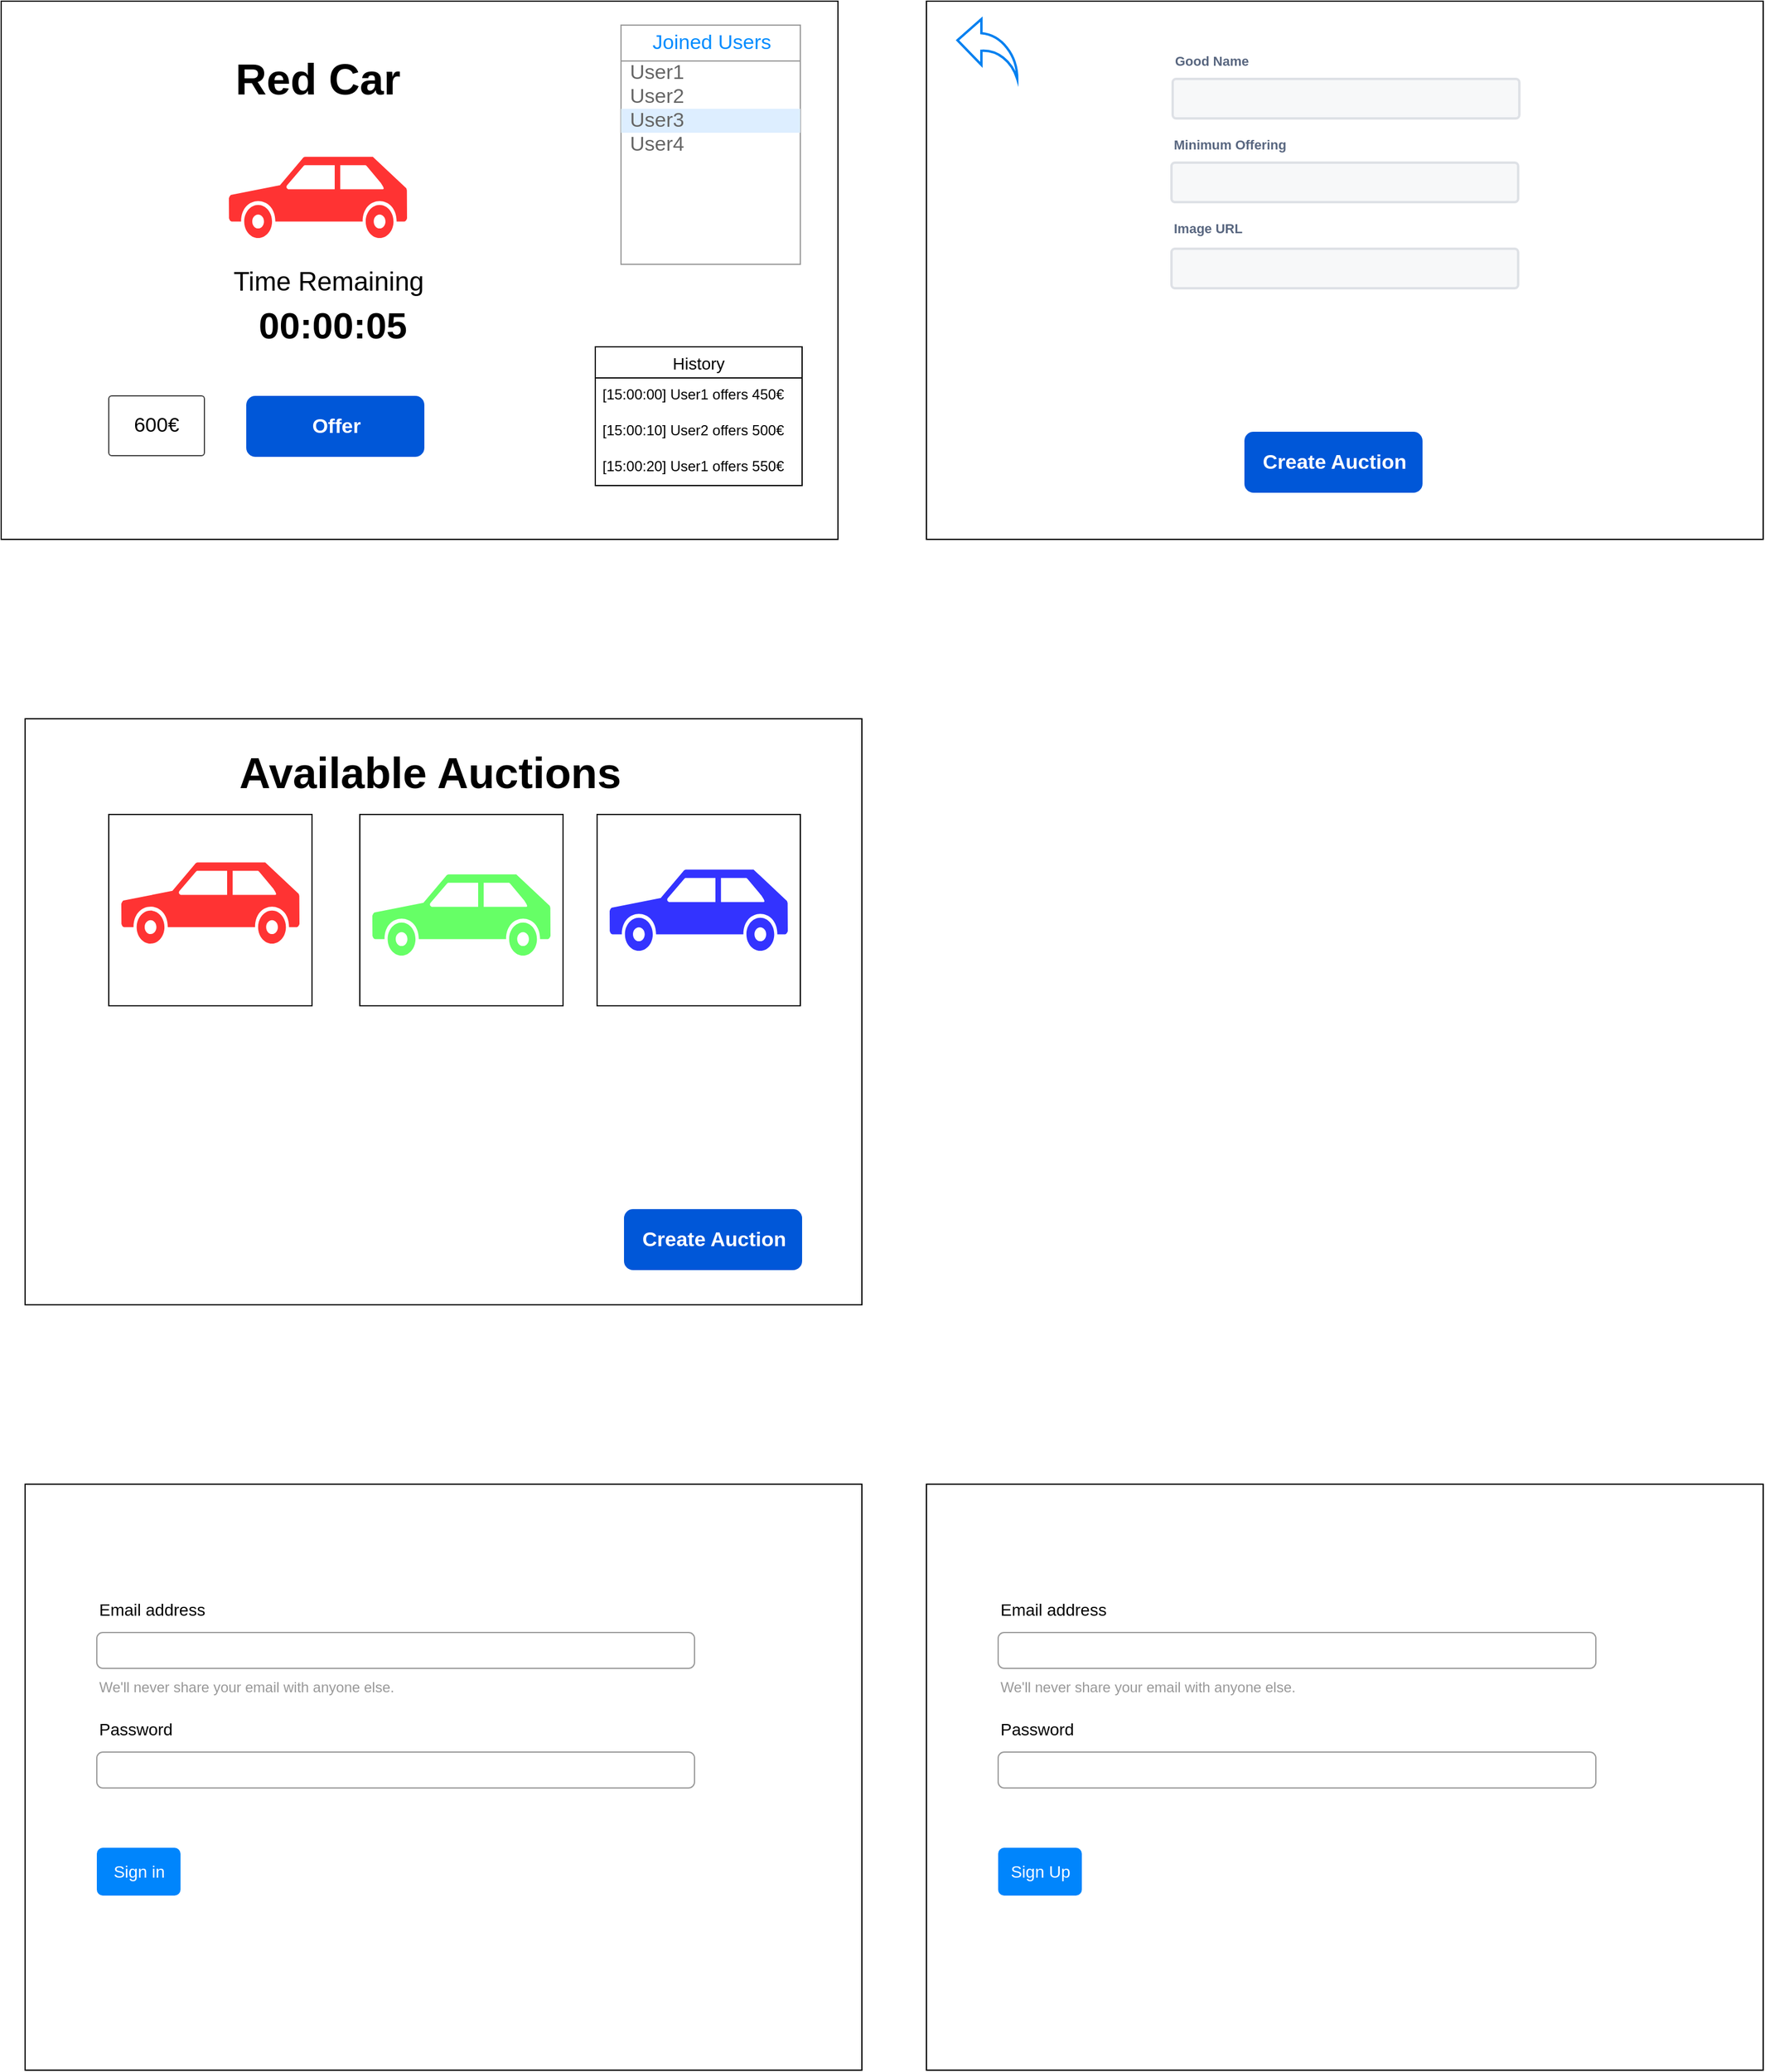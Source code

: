 <mxfile version="16.2.7" type="device"><diagram id="AAyC3lrXOzV0uvskXM_k" name="Page-1"><mxGraphModel dx="1178" dy="744" grid="1" gridSize="10" guides="1" tooltips="1" connect="1" arrows="1" fold="1" page="1" pageScale="1" pageWidth="827" pageHeight="1169" math="0" shadow="0"><root><mxCell id="0"/><mxCell id="1" parent="0"/><mxCell id="7mlAIiychvpbXb9Y0mKv-1" value="" style="rounded=0;whiteSpace=wrap;html=1;" parent="1" vertex="1"><mxGeometry x="180" y="180" width="700" height="450" as="geometry"/></mxCell><mxCell id="7mlAIiychvpbXb9Y0mKv-38" value="" style="strokeWidth=1;shadow=0;dashed=0;align=center;html=1;shape=mxgraph.mockup.forms.rrect;rSize=0;strokeColor=#999999;fillColor=#ffffff;" parent="1" vertex="1"><mxGeometry x="698.5" y="200" width="150" height="200" as="geometry"/></mxCell><mxCell id="7mlAIiychvpbXb9Y0mKv-39" value="Joined Users" style="strokeWidth=1;shadow=0;dashed=0;align=center;html=1;shape=mxgraph.mockup.forms.rrect;rSize=0;strokeColor=#999999;fontColor=#008cff;fontSize=17;fillColor=#ffffff;resizeWidth=1;" parent="7mlAIiychvpbXb9Y0mKv-38" vertex="1"><mxGeometry width="150" height="30" relative="1" as="geometry"/></mxCell><mxCell id="7mlAIiychvpbXb9Y0mKv-40" value="User1" style="strokeWidth=1;shadow=0;dashed=0;align=center;html=1;shape=mxgraph.mockup.forms.anchor;fontSize=17;fontColor=#666666;align=left;spacingLeft=5;resizeWidth=1;" parent="7mlAIiychvpbXb9Y0mKv-38" vertex="1"><mxGeometry width="150" height="20" relative="1" as="geometry"><mxPoint y="30" as="offset"/></mxGeometry></mxCell><mxCell id="7mlAIiychvpbXb9Y0mKv-41" value="User2" style="strokeWidth=1;shadow=0;dashed=0;align=center;html=1;shape=mxgraph.mockup.forms.anchor;fontSize=17;fontColor=#666666;align=left;spacingLeft=5;resizeWidth=1;" parent="7mlAIiychvpbXb9Y0mKv-38" vertex="1"><mxGeometry width="150" height="20" relative="1" as="geometry"><mxPoint y="50" as="offset"/></mxGeometry></mxCell><mxCell id="7mlAIiychvpbXb9Y0mKv-42" value="User3" style="strokeWidth=1;shadow=0;dashed=0;align=center;html=1;shape=mxgraph.mockup.forms.rrect;rSize=0;fontSize=17;fontColor=#666666;align=left;spacingLeft=5;fillColor=#ddeeff;strokeColor=none;resizeWidth=1;" parent="7mlAIiychvpbXb9Y0mKv-38" vertex="1"><mxGeometry width="150" height="20" relative="1" as="geometry"><mxPoint y="70" as="offset"/></mxGeometry></mxCell><mxCell id="7mlAIiychvpbXb9Y0mKv-43" value="User4" style="strokeWidth=1;shadow=0;dashed=0;align=center;html=1;shape=mxgraph.mockup.forms.anchor;fontSize=17;fontColor=#666666;align=left;spacingLeft=5;resizeWidth=1;" parent="7mlAIiychvpbXb9Y0mKv-38" vertex="1"><mxGeometry width="150" height="20" relative="1" as="geometry"><mxPoint y="90" as="offset"/></mxGeometry></mxCell><mxCell id="7mlAIiychvpbXb9Y0mKv-46" value="History" style="swimlane;fontStyle=0;childLayout=stackLayout;horizontal=1;startSize=26;horizontalStack=0;resizeParent=1;resizeParentMax=0;resizeLast=0;collapsible=1;marginBottom=0;align=center;fontSize=14;" parent="1" vertex="1"><mxGeometry x="677" y="469" width="173" height="116" as="geometry"/></mxCell><mxCell id="7mlAIiychvpbXb9Y0mKv-47" value="[15:00:00] User1 offers 450€" style="text;strokeColor=none;fillColor=none;spacingLeft=4;spacingRight=4;overflow=hidden;rotatable=0;points=[[0,0.5],[1,0.5]];portConstraint=eastwest;fontSize=12;" parent="7mlAIiychvpbXb9Y0mKv-46" vertex="1"><mxGeometry y="26" width="173" height="30" as="geometry"/></mxCell><mxCell id="7mlAIiychvpbXb9Y0mKv-48" value="[15:00:10] User2 offers 500€" style="text;strokeColor=none;fillColor=none;spacingLeft=4;spacingRight=4;overflow=hidden;rotatable=0;points=[[0,0.5],[1,0.5]];portConstraint=eastwest;fontSize=12;" parent="7mlAIiychvpbXb9Y0mKv-46" vertex="1"><mxGeometry y="56" width="173" height="30" as="geometry"/></mxCell><mxCell id="7mlAIiychvpbXb9Y0mKv-49" value="[15:00:20] User1 offers 550€" style="text;strokeColor=none;fillColor=none;spacingLeft=4;spacingRight=4;overflow=hidden;rotatable=0;points=[[0,0.5],[1,0.5]];portConstraint=eastwest;fontSize=12;" parent="7mlAIiychvpbXb9Y0mKv-46" vertex="1"><mxGeometry y="86" width="173" height="30" as="geometry"/></mxCell><mxCell id="7mlAIiychvpbXb9Y0mKv-50" value="" style="shape=mxgraph.signs.transportation.car_3;html=1;pointerEvents=1;fillColor=#FF3333;strokeColor=none;verticalLabelPosition=bottom;verticalAlign=top;align=center;" parent="1" vertex="1"><mxGeometry x="370.5" y="310" width="149" height="68" as="geometry"/></mxCell><mxCell id="7mlAIiychvpbXb9Y0mKv-51" value="&lt;b&gt;&lt;font style=&quot;font-size: 36px&quot;&gt;Red Car&lt;/font&gt;&lt;/b&gt;" style="text;html=1;strokeColor=none;fillColor=none;align=center;verticalAlign=middle;whiteSpace=wrap;rounded=0;" parent="1" vertex="1"><mxGeometry x="360" y="210" width="170" height="70" as="geometry"/></mxCell><mxCell id="7mlAIiychvpbXb9Y0mKv-52" value="Time Remaining" style="text;html=1;strokeColor=none;fillColor=none;align=center;verticalAlign=middle;whiteSpace=wrap;rounded=0;fontSize=22;" parent="1" vertex="1"><mxGeometry x="370.5" y="400" width="166" height="30" as="geometry"/></mxCell><mxCell id="7mlAIiychvpbXb9Y0mKv-53" value="&lt;b&gt;&lt;font style=&quot;font-size: 31px&quot;&gt;00:00:05&lt;/font&gt;&lt;/b&gt;" style="text;html=1;strokeColor=none;fillColor=none;align=center;verticalAlign=middle;whiteSpace=wrap;rounded=0;fontSize=22;" parent="1" vertex="1"><mxGeometry x="385" y="420" width="145" height="61" as="geometry"/></mxCell><mxCell id="7mlAIiychvpbXb9Y0mKv-55" value="&lt;b&gt;&lt;font style=&quot;font-size: 17px&quot;&gt;Offer&lt;/font&gt;&lt;/b&gt;" style="rounded=1;fillColor=#0057D8;align=center;strokeColor=none;html=1;fontColor=#ffffff;fontSize=12;sketch=0;" parent="1" vertex="1"><mxGeometry x="385" y="510" width="149" height="51" as="geometry"/></mxCell><mxCell id="7mlAIiychvpbXb9Y0mKv-57" value="&lt;font style=&quot;font-size: 17px&quot;&gt;600€&lt;/font&gt;" style="strokeWidth=1;html=1;shadow=0;dashed=0;shape=mxgraph.ios.iTextInput;strokeColor=#444444;buttonText=;fontSize=8;whiteSpace=wrap;align=center;fillColor=none;" parent="1" vertex="1"><mxGeometry x="270" y="510" width="80" height="50" as="geometry"/></mxCell><mxCell id="7mlAIiychvpbXb9Y0mKv-58" value="" style="rounded=0;whiteSpace=wrap;html=1;" parent="1" vertex="1"><mxGeometry x="200" y="780" width="700" height="490" as="geometry"/></mxCell><mxCell id="7mlAIiychvpbXb9Y0mKv-83" value="" style="shape=mxgraph.signs.transportation.car_3;html=1;pointerEvents=1;fillColor=#FF3333;strokeColor=none;verticalLabelPosition=bottom;verticalAlign=top;align=center;" parent="1" vertex="1"><mxGeometry x="280.5" y="900" width="149" height="68" as="geometry"/></mxCell><mxCell id="7mlAIiychvpbXb9Y0mKv-85" value="" style="rounded=0;whiteSpace=wrap;html=1;fontSize=17;fillColor=none;" parent="1" vertex="1"><mxGeometry x="480" y="860" width="170" height="160" as="geometry"/></mxCell><mxCell id="7mlAIiychvpbXb9Y0mKv-88" value="" style="shape=mxgraph.signs.transportation.car_3;html=1;pointerEvents=1;fillColor=#66FF66;strokeColor=none;verticalLabelPosition=bottom;verticalAlign=top;align=center;" parent="1" vertex="1"><mxGeometry x="490.5" y="910" width="149" height="68" as="geometry"/></mxCell><mxCell id="7mlAIiychvpbXb9Y0mKv-89" value="&lt;b&gt;&lt;font style=&quot;font-size: 17px&quot;&gt;Create Auction&lt;/font&gt;&lt;/b&gt;" style="rounded=1;fillColor=#0057D8;align=center;strokeColor=none;html=1;fontColor=#ffffff;fontSize=12;sketch=0;" parent="1" vertex="1"><mxGeometry x="701" y="1190" width="149" height="51" as="geometry"/></mxCell><mxCell id="7mlAIiychvpbXb9Y0mKv-90" value="&lt;b&gt;&lt;font style=&quot;font-size: 36px&quot;&gt;Available Auctions&lt;/font&gt;&lt;/b&gt;" style="text;html=1;strokeColor=none;fillColor=none;align=center;verticalAlign=middle;whiteSpace=wrap;rounded=0;" parent="1" vertex="1"><mxGeometry x="377" y="790" width="324" height="70" as="geometry"/></mxCell><mxCell id="7mlAIiychvpbXb9Y0mKv-91" value="" style="rounded=0;whiteSpace=wrap;html=1;fontSize=17;fillColor=none;" parent="1" vertex="1"><mxGeometry x="678.5" y="860" width="170" height="160" as="geometry"/></mxCell><mxCell id="7mlAIiychvpbXb9Y0mKv-92" value="" style="shape=mxgraph.signs.transportation.car_3;html=1;pointerEvents=1;fillColor=#3333FF;strokeColor=none;verticalLabelPosition=bottom;verticalAlign=top;align=center;" parent="1" vertex="1"><mxGeometry x="689" y="906" width="149" height="68" as="geometry"/></mxCell><mxCell id="7mlAIiychvpbXb9Y0mKv-93" value="" style="rounded=0;whiteSpace=wrap;html=1;fontSize=17;fillColor=none;" parent="1" vertex="1"><mxGeometry x="270" y="860" width="170" height="160" as="geometry"/></mxCell><mxCell id="7mlAIiychvpbXb9Y0mKv-94" value="" style="rounded=0;whiteSpace=wrap;html=1;" parent="1" vertex="1"><mxGeometry x="954" y="180" width="700" height="450" as="geometry"/></mxCell><mxCell id="7mlAIiychvpbXb9Y0mKv-95" value="" style="html=1;verticalLabelPosition=bottom;align=center;labelBackgroundColor=#ffffff;verticalAlign=top;strokeWidth=2;strokeColor=#0080F0;shadow=0;dashed=0;shape=mxgraph.ios7.icons.back;fontSize=36;fillColor=none;" parent="1" vertex="1"><mxGeometry x="980" y="195" width="50" height="50" as="geometry"/></mxCell><mxCell id="7mlAIiychvpbXb9Y0mKv-100" value="Minimum Offering" style="fillColor=none;strokeColor=none;html=1;fontSize=11;fontStyle=0;align=left;fontColor=#596780;fontStyle=1;fontSize=11" parent="1" vertex="1"><mxGeometry x="1159" y="290" width="240" height="20" as="geometry"/></mxCell><mxCell id="7mlAIiychvpbXb9Y0mKv-101" value="" style="rounded=1;arcSize=9;fillColor=#F7F8F9;align=left;spacingLeft=5;strokeColor=#DEE1E6;html=1;strokeWidth=2;fontColor=#596780;fontSize=12" parent="1" vertex="1"><mxGeometry x="1159" y="315" width="290" height="33" as="geometry"/></mxCell><mxCell id="7mlAIiychvpbXb9Y0mKv-102" value="Good Name" style="fillColor=none;strokeColor=none;html=1;fontSize=11;fontStyle=0;align=left;fontColor=#596780;fontStyle=1;fontSize=11" parent="1" vertex="1"><mxGeometry x="1160" y="220" width="240" height="20" as="geometry"/></mxCell><mxCell id="7mlAIiychvpbXb9Y0mKv-103" value="" style="rounded=1;arcSize=9;fillColor=#F7F8F9;align=left;spacingLeft=5;strokeColor=#DEE1E6;html=1;strokeWidth=2;fontColor=#596780;fontSize=12" parent="1" vertex="1"><mxGeometry x="1160" y="245" width="290" height="33" as="geometry"/></mxCell><mxCell id="7mlAIiychvpbXb9Y0mKv-104" value="Image URL" style="fillColor=none;strokeColor=none;html=1;fontSize=11;fontStyle=0;align=left;fontColor=#596780;fontStyle=1;fontSize=11" parent="1" vertex="1"><mxGeometry x="1159" y="360" width="240" height="20" as="geometry"/></mxCell><mxCell id="7mlAIiychvpbXb9Y0mKv-105" value="" style="rounded=1;arcSize=9;fillColor=#F7F8F9;align=left;spacingLeft=5;strokeColor=#DEE1E6;html=1;strokeWidth=2;fontColor=#596780;fontSize=12" parent="1" vertex="1"><mxGeometry x="1159" y="387" width="290" height="33" as="geometry"/></mxCell><mxCell id="7mlAIiychvpbXb9Y0mKv-106" value="&lt;b&gt;&lt;font style=&quot;font-size: 17px&quot;&gt;Create Auction&lt;/font&gt;&lt;/b&gt;" style="rounded=1;fillColor=#0057D8;align=center;strokeColor=none;html=1;fontColor=#ffffff;fontSize=12;sketch=0;" parent="1" vertex="1"><mxGeometry x="1220" y="540" width="149" height="51" as="geometry"/></mxCell><mxCell id="7mlAIiychvpbXb9Y0mKv-107" value="" style="rounded=0;whiteSpace=wrap;html=1;" parent="1" vertex="1"><mxGeometry x="200" y="1420" width="700" height="490" as="geometry"/></mxCell><mxCell id="7mlAIiychvpbXb9Y0mKv-108" value="Email address" style="fillColor=none;strokeColor=none;align=left;fontSize=14;" parent="1" vertex="1"><mxGeometry width="260" height="40" relative="1" as="geometry"><mxPoint x="260" y="1504" as="offset"/></mxGeometry></mxCell><mxCell id="7mlAIiychvpbXb9Y0mKv-109" value="" style="html=1;shadow=0;dashed=0;shape=mxgraph.bootstrap.rrect;rSize=5;fillColor=none;strokeColor=#999999;align=left;spacing=15;fontSize=14;fontColor=#6C767D;" parent="1" vertex="1"><mxGeometry width="500" height="30" relative="1" as="geometry"><mxPoint x="260" y="1544" as="offset"/></mxGeometry></mxCell><mxCell id="7mlAIiychvpbXb9Y0mKv-110" value="We'll never share your email with anyone else." style="fillColor=none;strokeColor=none;align=left;spacing=2;fontSize=12;fontColor=#999999;" parent="1" vertex="1"><mxGeometry width="260" height="30" relative="1" as="geometry"><mxPoint x="260" y="1574" as="offset"/></mxGeometry></mxCell><mxCell id="7mlAIiychvpbXb9Y0mKv-111" value="Password" style="fillColor=none;strokeColor=none;align=left;fontSize=14;" parent="1" vertex="1"><mxGeometry width="260" height="40" relative="1" as="geometry"><mxPoint x="260" y="1604" as="offset"/></mxGeometry></mxCell><mxCell id="7mlAIiychvpbXb9Y0mKv-112" value="" style="html=1;shadow=0;dashed=0;shape=mxgraph.bootstrap.rrect;rSize=5;fillColor=none;strokeColor=#999999;align=left;spacing=15;fontSize=14;fontColor=#6C767D;" parent="1" vertex="1"><mxGeometry width="500" height="30" relative="1" as="geometry"><mxPoint x="260" y="1644" as="offset"/></mxGeometry></mxCell><mxCell id="7mlAIiychvpbXb9Y0mKv-114" value="Sign in" style="html=1;shadow=0;dashed=0;shape=mxgraph.bootstrap.rrect;rSize=5;fillColor=#0085FC;strokeColor=none;align=center;fontSize=14;fontColor=#FFFFFF;" parent="1" vertex="1"><mxGeometry width="70" height="40" relative="1" as="geometry"><mxPoint x="260" y="1724" as="offset"/></mxGeometry></mxCell><mxCell id="7mlAIiychvpbXb9Y0mKv-116" value="" style="rounded=0;whiteSpace=wrap;html=1;" parent="1" vertex="1"><mxGeometry x="954" y="1420" width="700" height="490" as="geometry"/></mxCell><mxCell id="7mlAIiychvpbXb9Y0mKv-117" value="Email address" style="fillColor=none;strokeColor=none;align=left;fontSize=14;" parent="1" vertex="1"><mxGeometry x="1014" y="1504" width="260" height="40" as="geometry"/></mxCell><mxCell id="7mlAIiychvpbXb9Y0mKv-118" value="" style="html=1;shadow=0;dashed=0;shape=mxgraph.bootstrap.rrect;rSize=5;fillColor=none;strokeColor=#999999;align=left;spacing=15;fontSize=14;fontColor=#6C767D;" parent="1" vertex="1"><mxGeometry x="1014" y="1544" width="500" height="30" as="geometry"/></mxCell><mxCell id="7mlAIiychvpbXb9Y0mKv-119" value="We'll never share your email with anyone else." style="fillColor=none;strokeColor=none;align=left;spacing=2;fontSize=12;fontColor=#999999;" parent="1" vertex="1"><mxGeometry x="1014" y="1574" width="260" height="30" as="geometry"/></mxCell><mxCell id="7mlAIiychvpbXb9Y0mKv-120" value="Password" style="fillColor=none;strokeColor=none;align=left;fontSize=14;" parent="1" vertex="1"><mxGeometry x="1014" y="1604" width="260" height="40" as="geometry"/></mxCell><mxCell id="7mlAIiychvpbXb9Y0mKv-121" value="" style="html=1;shadow=0;dashed=0;shape=mxgraph.bootstrap.rrect;rSize=5;fillColor=none;strokeColor=#999999;align=left;spacing=15;fontSize=14;fontColor=#6C767D;" parent="1" vertex="1"><mxGeometry x="1014" y="1644" width="500" height="30" as="geometry"/></mxCell><mxCell id="7mlAIiychvpbXb9Y0mKv-122" value="Sign Up" style="html=1;shadow=0;dashed=0;shape=mxgraph.bootstrap.rrect;rSize=5;fillColor=#0085FC;strokeColor=none;align=center;fontSize=14;fontColor=#FFFFFF;" parent="1" vertex="1"><mxGeometry x="1014" y="1724" width="70" height="40" as="geometry"/></mxCell></root></mxGraphModel></diagram></mxfile>
